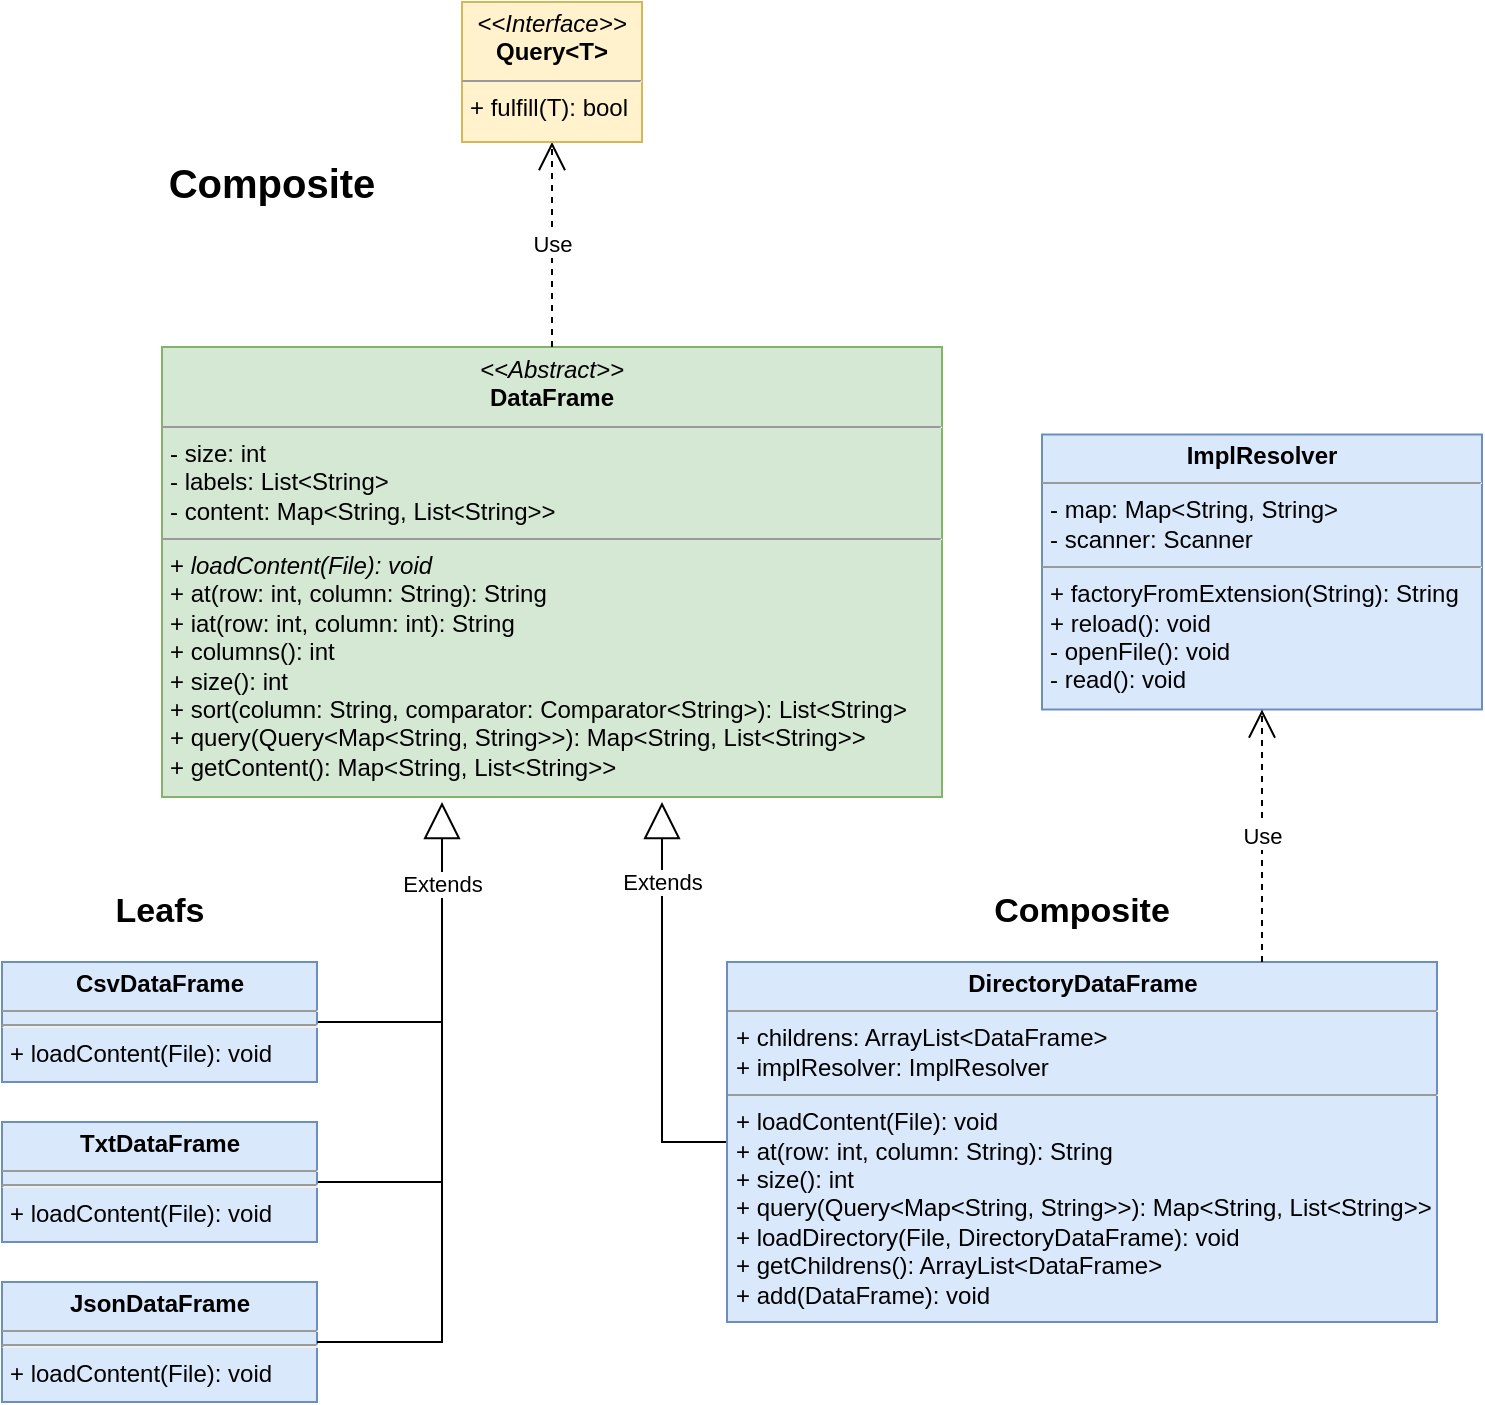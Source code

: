 <mxfile version="16.1.0" type="device"><diagram id="yeT0lqDUM7qrJoqeW_zz" name="Page-1"><mxGraphModel dx="1068" dy="576" grid="1" gridSize="10" guides="1" tooltips="1" connect="1" arrows="1" fold="1" page="1" pageScale="1" pageWidth="827" pageHeight="1169" math="0" shadow="0"><root><mxCell id="0"/><mxCell id="1" parent="0"/><mxCell id="1wswxEfIjQM9_SdsL-xd-2" value="&lt;p style=&quot;margin: 0px ; margin-top: 4px ; text-align: center&quot;&gt;&lt;i&gt;&amp;lt;&amp;lt;Abstract&amp;gt;&amp;gt;&lt;/i&gt;&lt;br&gt;&lt;b&gt;DataFrame&lt;/b&gt;&lt;/p&gt;&lt;hr size=&quot;1&quot;&gt;&lt;p style=&quot;margin: 0px ; margin-left: 4px&quot;&gt;- size: int&lt;/p&gt;&lt;p style=&quot;margin: 0px ; margin-left: 4px&quot;&gt;- labels: List&amp;lt;String&amp;gt;&lt;br&gt;- content: Map&amp;lt;String, List&amp;lt;String&amp;gt;&amp;gt;&lt;/p&gt;&lt;hr size=&quot;1&quot;&gt;&lt;p style=&quot;margin: 0px ; margin-left: 4px&quot;&gt;+&amp;nbsp;&lt;i&gt;loadContent(File): void&lt;/i&gt;&lt;br&gt;+ at(row: int, column: String): String&lt;/p&gt;&lt;p style=&quot;margin: 0px ; margin-left: 4px&quot;&gt;+ iat(row: int, column: int): String&lt;/p&gt;&lt;p style=&quot;margin: 0px ; margin-left: 4px&quot;&gt;+ columns(): int&lt;br&gt;&lt;/p&gt;&lt;p style=&quot;margin: 0px ; margin-left: 4px&quot;&gt;+ size(): int&lt;br&gt;&lt;/p&gt;&lt;p style=&quot;margin: 0px ; margin-left: 4px&quot;&gt;+ sort(column: String, comparator: Comparator&amp;lt;String&amp;gt;): List&amp;lt;String&amp;gt;&lt;br&gt;&lt;/p&gt;&lt;p style=&quot;margin: 0px ; margin-left: 4px&quot;&gt;+ query(Query&amp;lt;Map&amp;lt;String, String&amp;gt;&amp;gt;): Map&amp;lt;String, List&amp;lt;String&amp;gt;&amp;gt;&lt;br&gt;&lt;/p&gt;&lt;p style=&quot;margin: 0px ; margin-left: 4px&quot;&gt;+ getContent():&amp;nbsp;Map&amp;lt;String, List&amp;lt;String&amp;gt;&amp;gt;&lt;/p&gt;" style="verticalAlign=top;align=left;overflow=fill;fontSize=12;fontFamily=Helvetica;html=1;fillColor=#d5e8d4;strokeColor=#82b366;" parent="1" vertex="1"><mxGeometry x="370" y="372.5" width="390" height="225" as="geometry"/></mxCell><mxCell id="_VNtssJdr2orKPeTsTWt-5" style="edgeStyle=orthogonalEdgeStyle;rounded=0;orthogonalLoop=1;jettySize=auto;html=1;endArrow=none;endFill=0;" edge="1" parent="1" source="1wswxEfIjQM9_SdsL-xd-4"><mxGeometry relative="1" as="geometry"><mxPoint x="510" y="710" as="targetPoint"/></mxGeometry></mxCell><mxCell id="1wswxEfIjQM9_SdsL-xd-4" value="&lt;p style=&quot;margin: 0px ; margin-top: 4px ; text-align: center&quot;&gt;&lt;b&gt;CsvDataFrame&lt;/b&gt;&lt;/p&gt;&lt;hr size=&quot;1&quot;&gt;&lt;hr&gt;&lt;p style=&quot;margin: 0px ; margin-left: 4px&quot;&gt;+ loadContent(File): void&lt;/p&gt;" style="verticalAlign=top;align=left;overflow=fill;fontSize=12;fontFamily=Helvetica;html=1;fillColor=#dae8fc;strokeColor=#6c8ebf;" parent="1" vertex="1"><mxGeometry x="290" y="680" width="157.5" height="60" as="geometry"/></mxCell><mxCell id="_VNtssJdr2orKPeTsTWt-4" style="edgeStyle=orthogonalEdgeStyle;rounded=0;orthogonalLoop=1;jettySize=auto;html=1;endArrow=none;endFill=0;" edge="1" parent="1" source="1wswxEfIjQM9_SdsL-xd-6"><mxGeometry relative="1" as="geometry"><mxPoint x="510" y="790" as="targetPoint"/></mxGeometry></mxCell><mxCell id="1wswxEfIjQM9_SdsL-xd-6" value="&lt;p style=&quot;margin: 0px ; margin-top: 4px ; text-align: center&quot;&gt;&lt;b&gt;TxtDataFrame&lt;/b&gt;&lt;/p&gt;&lt;hr size=&quot;1&quot;&gt;&lt;hr&gt;&lt;p style=&quot;margin: 0px ; margin-left: 4px&quot;&gt;+ loadContent(File): void&lt;/p&gt;" style="verticalAlign=top;align=left;overflow=fill;fontSize=12;fontFamily=Helvetica;html=1;fillColor=#dae8fc;strokeColor=#6c8ebf;" parent="1" vertex="1"><mxGeometry x="290" y="760" width="157.5" height="60" as="geometry"/></mxCell><mxCell id="1wswxEfIjQM9_SdsL-xd-8" value="&lt;p style=&quot;margin: 0px ; margin-top: 4px ; text-align: center&quot;&gt;&lt;b&gt;JsonDataFrame&lt;/b&gt;&lt;/p&gt;&lt;hr size=&quot;1&quot;&gt;&lt;hr&gt;&lt;p style=&quot;margin: 0px ; margin-left: 4px&quot;&gt;+ loadContent(File): void&lt;/p&gt;" style="verticalAlign=top;align=left;overflow=fill;fontSize=12;fontFamily=Helvetica;html=1;fillColor=#dae8fc;strokeColor=#6c8ebf;" parent="1" vertex="1"><mxGeometry x="290" y="840" width="157.5" height="60" as="geometry"/></mxCell><mxCell id="1wswxEfIjQM9_SdsL-xd-9" value="Extends" style="endArrow=block;endSize=16;endFill=0;html=1;rounded=0;exitX=1;exitY=0.5;exitDx=0;exitDy=0;" parent="1" source="1wswxEfIjQM9_SdsL-xd-8" edge="1"><mxGeometry x="0.759" width="160" relative="1" as="geometry"><mxPoint x="475" y="890" as="sourcePoint"/><mxPoint x="510" y="600" as="targetPoint"/><Array as="points"><mxPoint x="510" y="870"/></Array><mxPoint y="1" as="offset"/></mxGeometry></mxCell><mxCell id="1wswxEfIjQM9_SdsL-xd-10" value="Use" style="endArrow=open;endSize=12;dashed=1;html=1;rounded=0;" parent="1" source="1wswxEfIjQM9_SdsL-xd-2" target="w2KgbL8gJtrZZ0Yg5roc-1" edge="1"><mxGeometry width="160" relative="1" as="geometry"><mxPoint x="320" y="300" as="sourcePoint"/><mxPoint x="480" y="300" as="targetPoint"/></mxGeometry></mxCell><mxCell id="1wswxEfIjQM9_SdsL-xd-23" value="&lt;b&gt;&lt;font style=&quot;font-size: 20px&quot;&gt;Composite&lt;/font&gt;&lt;/b&gt;" style="text;html=1;strokeColor=none;fillColor=none;align=center;verticalAlign=middle;whiteSpace=wrap;rounded=0;" parent="1" vertex="1"><mxGeometry x="370" y="270" width="110" height="40" as="geometry"/></mxCell><mxCell id="w2KgbL8gJtrZZ0Yg5roc-1" value="&lt;p style=&quot;margin: 0px ; margin-top: 4px ; text-align: center&quot;&gt;&lt;i&gt;&amp;lt;&amp;lt;Interface&amp;gt;&amp;gt;&lt;/i&gt;&lt;br&gt;&lt;b&gt;Query&amp;lt;T&amp;gt;&lt;/b&gt;&lt;/p&gt;&lt;hr size=&quot;1&quot;&gt;&lt;p style=&quot;margin: 0px ; margin-left: 4px&quot;&gt;+ fulfill(T): bool&lt;/p&gt;" style="verticalAlign=top;align=left;overflow=fill;fontSize=12;fontFamily=Helvetica;html=1;fillColor=#fff2cc;strokeColor=#d6b656;" parent="1" vertex="1"><mxGeometry x="520" y="200" width="90" height="70" as="geometry"/></mxCell><mxCell id="_VNtssJdr2orKPeTsTWt-2" value="Extends" style="endArrow=block;endSize=16;endFill=0;html=1;rounded=0;exitX=0;exitY=0.5;exitDx=0;exitDy=0;" edge="1" parent="1" source="_VNtssJdr2orKPeTsTWt-3"><mxGeometry x="0.605" width="160" relative="1" as="geometry"><mxPoint x="689.674" y="670" as="sourcePoint"/><mxPoint x="620" y="600" as="targetPoint"/><Array as="points"><mxPoint x="620" y="770"/></Array><mxPoint as="offset"/></mxGeometry></mxCell><mxCell id="_VNtssJdr2orKPeTsTWt-3" value="&lt;p style=&quot;margin: 0px ; margin-top: 4px ; text-align: center&quot;&gt;&lt;b&gt;DirectoryDataFrame&lt;/b&gt;&lt;/p&gt;&lt;hr size=&quot;1&quot;&gt;&lt;p style=&quot;margin: 0px ; margin-left: 4px&quot;&gt;+ childrens: ArrayList&amp;lt;DataFrame&amp;gt;&lt;/p&gt;&lt;p style=&quot;margin: 0px ; margin-left: 4px&quot;&gt;+ implResolver: ImplResolver&lt;/p&gt;&lt;hr size=&quot;1&quot;&gt;&lt;p style=&quot;margin: 0px ; margin-left: 4px&quot;&gt;+ loadContent(File): void&lt;/p&gt;&lt;p style=&quot;margin: 0px 0px 0px 4px&quot;&gt;+ at(row: int, column: String): String&lt;/p&gt;&lt;p style=&quot;margin: 0px ; margin-left: 4px&quot;&gt;+ size(): int&lt;/p&gt;&lt;p style=&quot;margin: 0px 0px 0px 4px&quot;&gt;+ query(Query&amp;lt;Map&amp;lt;String, String&amp;gt;&amp;gt;): Map&amp;lt;String, List&amp;lt;String&amp;gt;&amp;gt;&lt;br&gt;&lt;/p&gt;&lt;p style=&quot;margin: 0px ; margin-left: 4px&quot;&gt;&lt;span&gt;+ loadDirectory(File, DirectoryDataFrame): void&lt;/span&gt;&lt;br&gt;&lt;/p&gt;&lt;p style=&quot;margin: 0px ; margin-left: 4px&quot;&gt;+ getChildrens(): ArrayList&amp;lt;DataFrame&amp;gt;&lt;/p&gt;&lt;p style=&quot;margin: 0px ; margin-left: 4px&quot;&gt;+ add(DataFrame): void&lt;/p&gt;" style="verticalAlign=top;align=left;overflow=fill;fontSize=12;fontFamily=Helvetica;html=1;fillColor=#dae8fc;strokeColor=#6c8ebf;" vertex="1" parent="1"><mxGeometry x="652.5" y="680" width="355" height="180" as="geometry"/></mxCell><mxCell id="_VNtssJdr2orKPeTsTWt-7" value="Leafs" style="text;html=1;strokeColor=none;fillColor=none;align=center;verticalAlign=middle;whiteSpace=wrap;rounded=0;fontStyle=1;fontSize=17;" vertex="1" parent="1"><mxGeometry x="338.75" y="640" width="60" height="30" as="geometry"/></mxCell><mxCell id="_VNtssJdr2orKPeTsTWt-8" value="Composite" style="text;html=1;strokeColor=none;fillColor=none;align=center;verticalAlign=middle;whiteSpace=wrap;rounded=0;fontStyle=1;fontSize=17;" vertex="1" parent="1"><mxGeometry x="785" y="640" width="90" height="30" as="geometry"/></mxCell><mxCell id="_VNtssJdr2orKPeTsTWt-9" value="&lt;p style=&quot;margin: 0px ; margin-top: 4px ; text-align: center&quot;&gt;&lt;b&gt;ImplResolver&lt;/b&gt;&lt;/p&gt;&lt;hr size=&quot;1&quot;&gt;&lt;p style=&quot;margin: 0px ; margin-left: 4px&quot;&gt;- map: Map&amp;lt;String, String&amp;gt;&lt;/p&gt;&lt;p style=&quot;margin: 0px ; margin-left: 4px&quot;&gt;- scanner: Scanner&lt;/p&gt;&lt;hr size=&quot;1&quot;&gt;&lt;p style=&quot;margin: 0px ; margin-left: 4px&quot;&gt;+ factoryFromExtension(String): String&lt;/p&gt;&lt;p style=&quot;margin: 0px ; margin-left: 4px&quot;&gt;+ reload(): void&lt;/p&gt;&lt;p style=&quot;margin: 0px ; margin-left: 4px&quot;&gt;- openFile(): void&lt;/p&gt;&lt;p style=&quot;margin: 0px ; margin-left: 4px&quot;&gt;- read(): void&lt;/p&gt;" style="verticalAlign=top;align=left;overflow=fill;fontSize=12;fontFamily=Helvetica;html=1;fillColor=#dae8fc;strokeColor=#6c8ebf;" vertex="1" parent="1"><mxGeometry x="810" y="416.25" width="220" height="137.5" as="geometry"/></mxCell><mxCell id="_VNtssJdr2orKPeTsTWt-10" value="Use" style="endArrow=open;endSize=12;dashed=1;html=1;rounded=0;fontSize=11;" edge="1" parent="1" target="_VNtssJdr2orKPeTsTWt-9"><mxGeometry width="160" relative="1" as="geometry"><mxPoint x="920" y="680" as="sourcePoint"/><mxPoint x="910" y="630" as="targetPoint"/></mxGeometry></mxCell></root></mxGraphModel></diagram></mxfile>